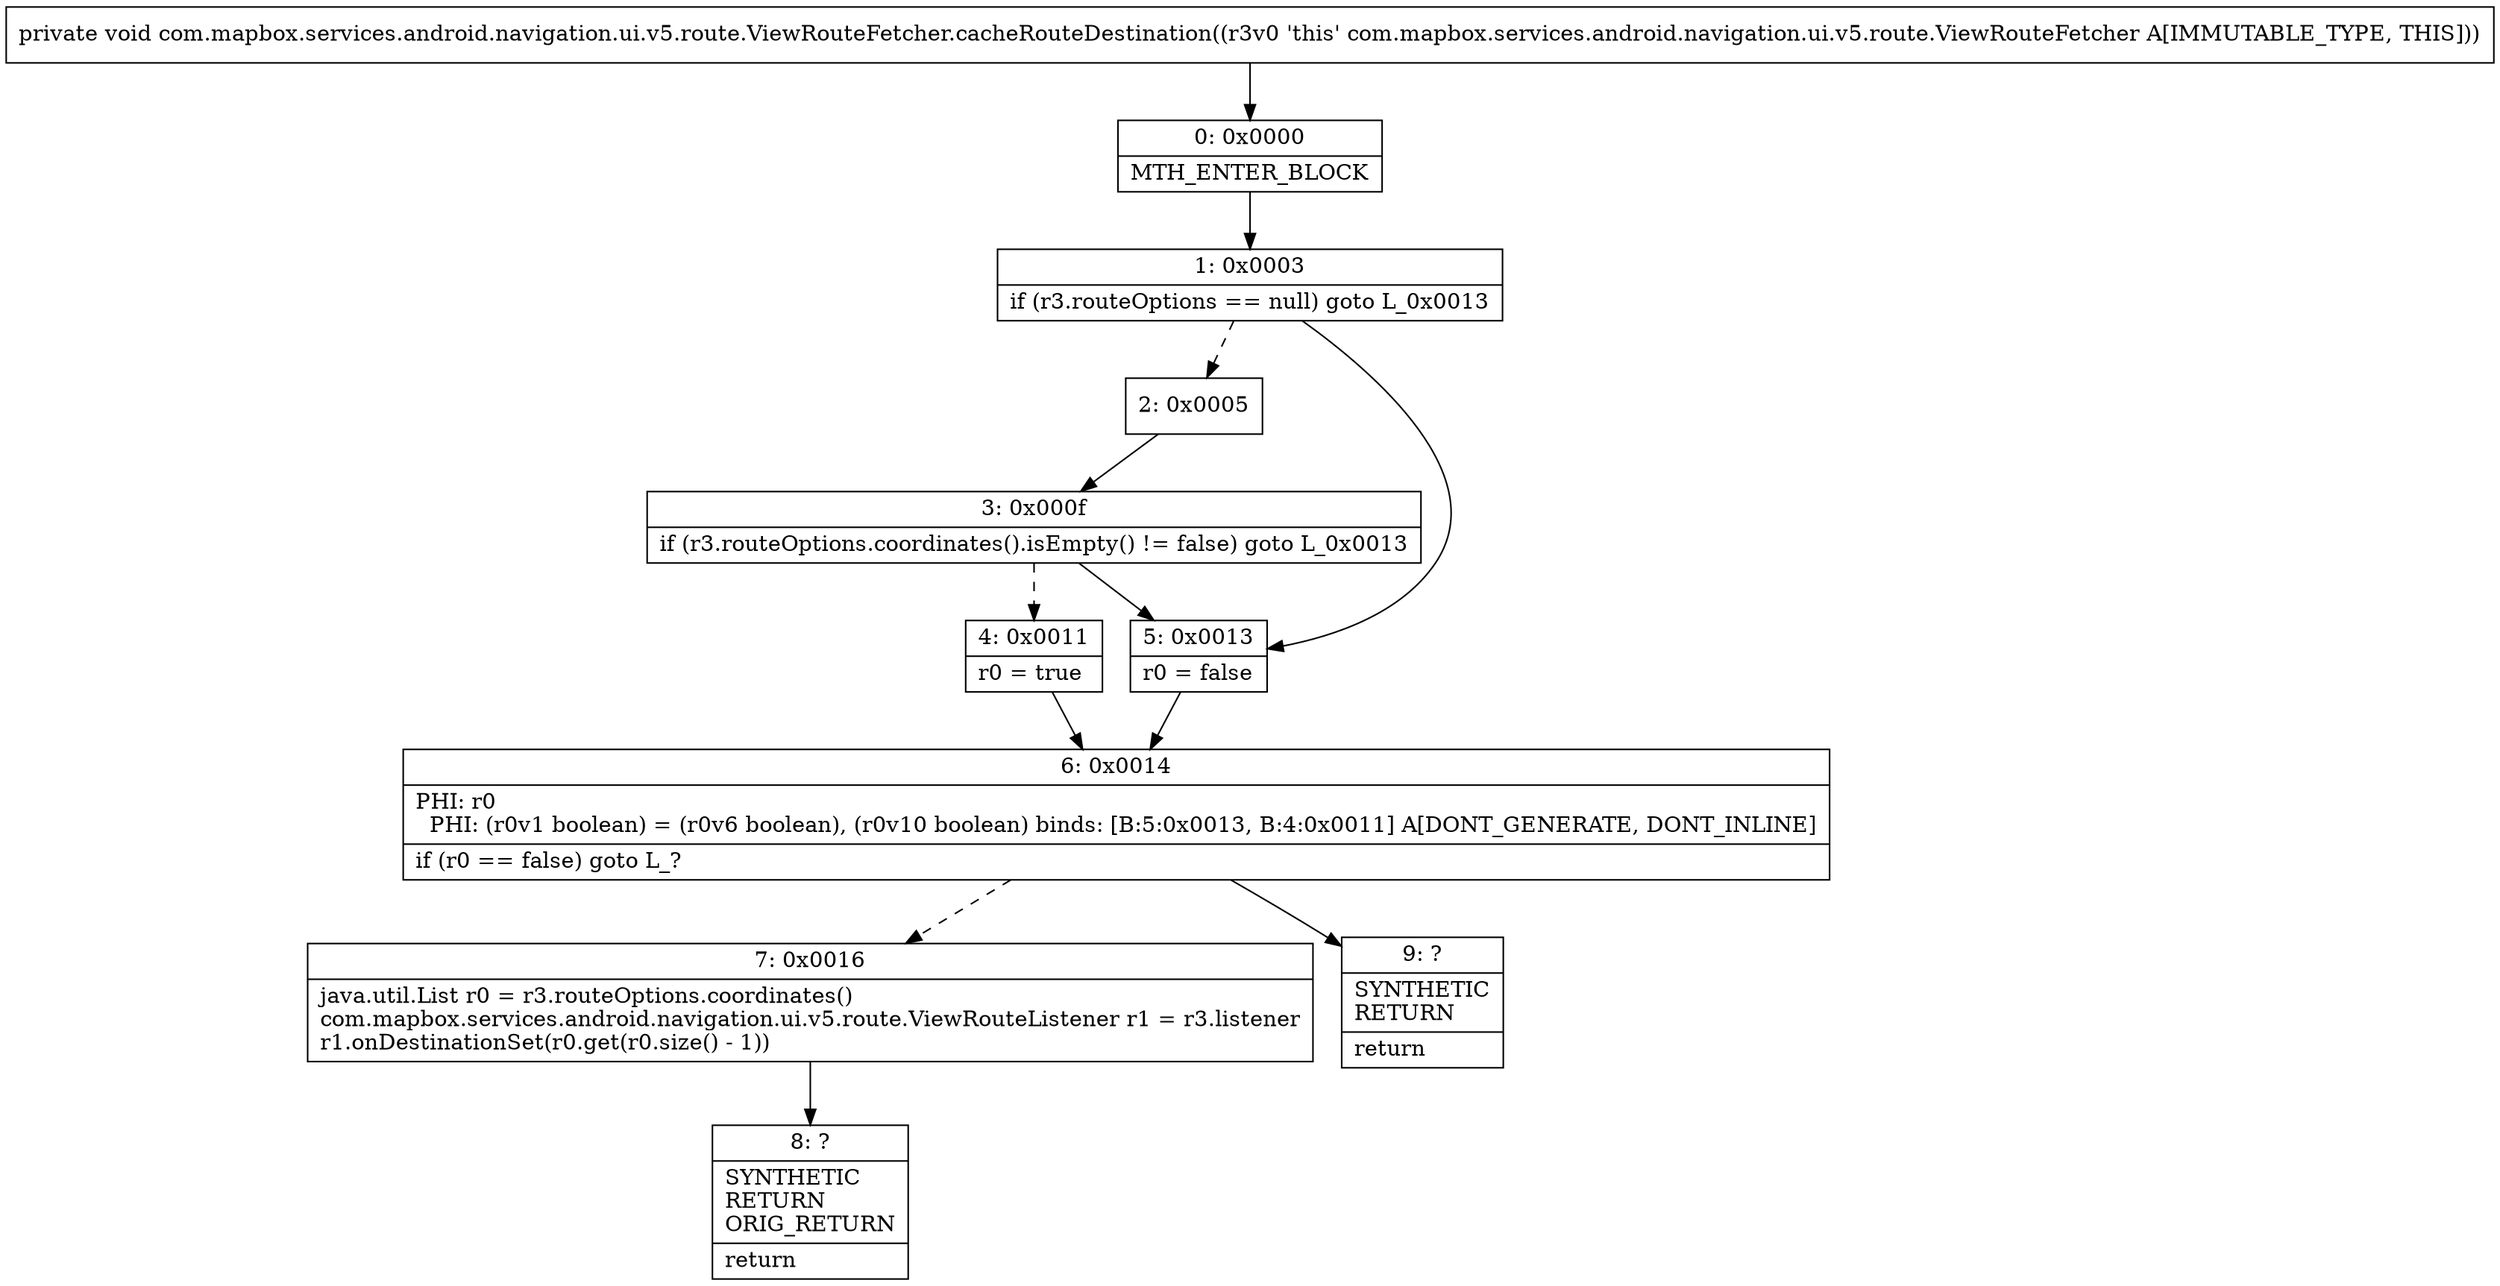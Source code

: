 digraph "CFG forcom.mapbox.services.android.navigation.ui.v5.route.ViewRouteFetcher.cacheRouteDestination()V" {
Node_0 [shape=record,label="{0\:\ 0x0000|MTH_ENTER_BLOCK\l}"];
Node_1 [shape=record,label="{1\:\ 0x0003|if (r3.routeOptions == null) goto L_0x0013\l}"];
Node_2 [shape=record,label="{2\:\ 0x0005}"];
Node_3 [shape=record,label="{3\:\ 0x000f|if (r3.routeOptions.coordinates().isEmpty() != false) goto L_0x0013\l}"];
Node_4 [shape=record,label="{4\:\ 0x0011|r0 = true\l}"];
Node_5 [shape=record,label="{5\:\ 0x0013|r0 = false\l}"];
Node_6 [shape=record,label="{6\:\ 0x0014|PHI: r0 \l  PHI: (r0v1 boolean) = (r0v6 boolean), (r0v10 boolean) binds: [B:5:0x0013, B:4:0x0011] A[DONT_GENERATE, DONT_INLINE]\l|if (r0 == false) goto L_?\l}"];
Node_7 [shape=record,label="{7\:\ 0x0016|java.util.List r0 = r3.routeOptions.coordinates()\lcom.mapbox.services.android.navigation.ui.v5.route.ViewRouteListener r1 = r3.listener\lr1.onDestinationSet(r0.get(r0.size() \- 1))\l}"];
Node_8 [shape=record,label="{8\:\ ?|SYNTHETIC\lRETURN\lORIG_RETURN\l|return\l}"];
Node_9 [shape=record,label="{9\:\ ?|SYNTHETIC\lRETURN\l|return\l}"];
MethodNode[shape=record,label="{private void com.mapbox.services.android.navigation.ui.v5.route.ViewRouteFetcher.cacheRouteDestination((r3v0 'this' com.mapbox.services.android.navigation.ui.v5.route.ViewRouteFetcher A[IMMUTABLE_TYPE, THIS])) }"];
MethodNode -> Node_0;
Node_0 -> Node_1;
Node_1 -> Node_2[style=dashed];
Node_1 -> Node_5;
Node_2 -> Node_3;
Node_3 -> Node_4[style=dashed];
Node_3 -> Node_5;
Node_4 -> Node_6;
Node_5 -> Node_6;
Node_6 -> Node_7[style=dashed];
Node_6 -> Node_9;
Node_7 -> Node_8;
}

